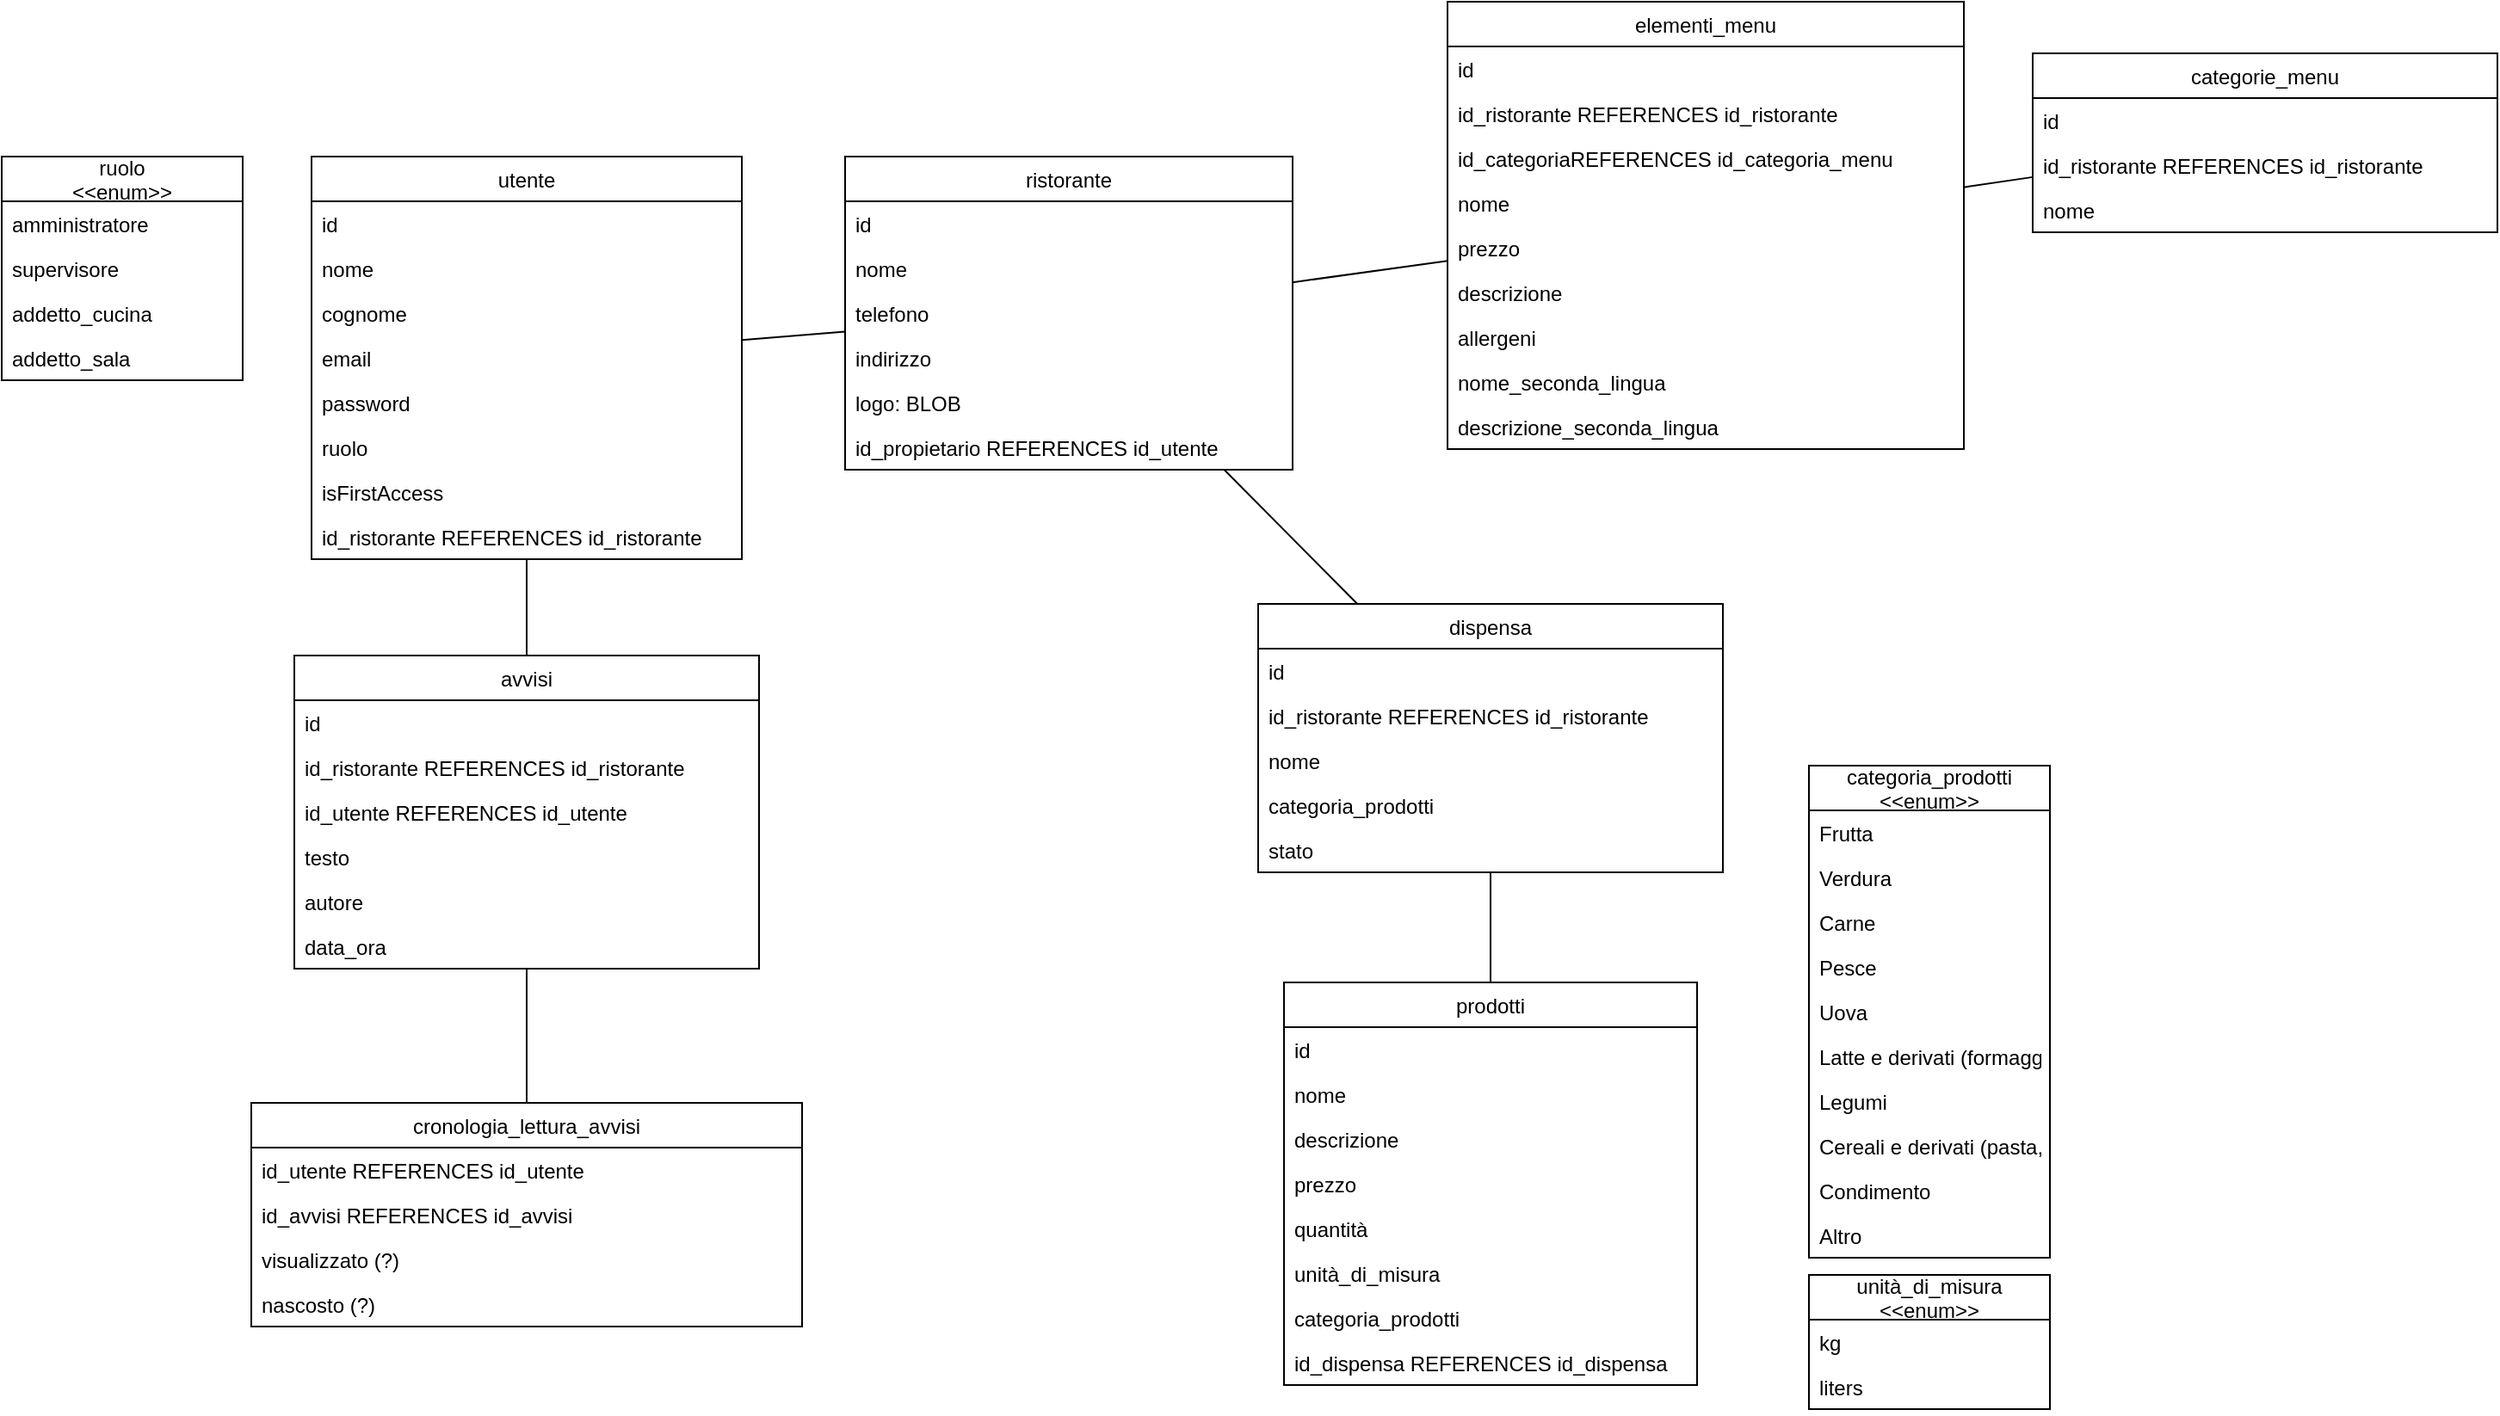 <mxfile version="20.7.4" type="device"><diagram id="71eCI_wmwsygPBQRfqSC" name="Pagina-1"><mxGraphModel dx="2406" dy="698" grid="1" gridSize="10" guides="1" tooltips="1" connect="1" arrows="1" fold="1" page="1" pageScale="1" pageWidth="827" pageHeight="1169" math="0" shadow="0"><root><mxCell id="0"/><mxCell id="1" parent="0"/><mxCell id="k9G4mQcu-bLGG6OCL1_0-2" value="utente" style="swimlane;fontStyle=0;childLayout=stackLayout;horizontal=1;startSize=26;fillColor=none;horizontalStack=0;resizeParent=1;resizeParentMax=0;resizeLast=0;collapsible=1;marginBottom=0;" parent="1" vertex="1"><mxGeometry x="140" y="100" width="250" height="234" as="geometry"/></mxCell><mxCell id="k9G4mQcu-bLGG6OCL1_0-3" value="id" style="text;strokeColor=none;fillColor=none;align=left;verticalAlign=top;spacingLeft=4;spacingRight=4;overflow=hidden;rotatable=0;points=[[0,0.5],[1,0.5]];portConstraint=eastwest;" parent="k9G4mQcu-bLGG6OCL1_0-2" vertex="1"><mxGeometry y="26" width="250" height="26" as="geometry"/></mxCell><mxCell id="lra-38c-Ay05fnKemxD7-85" value="nome" style="text;strokeColor=none;fillColor=none;align=left;verticalAlign=top;spacingLeft=4;spacingRight=4;overflow=hidden;rotatable=0;points=[[0,0.5],[1,0.5]];portConstraint=eastwest;" vertex="1" parent="k9G4mQcu-bLGG6OCL1_0-2"><mxGeometry y="52" width="250" height="26" as="geometry"/></mxCell><mxCell id="lra-38c-Ay05fnKemxD7-86" value="cognome" style="text;strokeColor=none;fillColor=none;align=left;verticalAlign=top;spacingLeft=4;spacingRight=4;overflow=hidden;rotatable=0;points=[[0,0.5],[1,0.5]];portConstraint=eastwest;" vertex="1" parent="k9G4mQcu-bLGG6OCL1_0-2"><mxGeometry y="78" width="250" height="26" as="geometry"/></mxCell><mxCell id="lra-38c-Ay05fnKemxD7-1" value="email" style="text;strokeColor=none;fillColor=none;align=left;verticalAlign=top;spacingLeft=4;spacingRight=4;overflow=hidden;rotatable=0;points=[[0,0.5],[1,0.5]];portConstraint=eastwest;" vertex="1" parent="k9G4mQcu-bLGG6OCL1_0-2"><mxGeometry y="104" width="250" height="26" as="geometry"/></mxCell><mxCell id="lra-38c-Ay05fnKemxD7-2" value="password" style="text;strokeColor=none;fillColor=none;align=left;verticalAlign=top;spacingLeft=4;spacingRight=4;overflow=hidden;rotatable=0;points=[[0,0.5],[1,0.5]];portConstraint=eastwest;" vertex="1" parent="k9G4mQcu-bLGG6OCL1_0-2"><mxGeometry y="130" width="250" height="26" as="geometry"/></mxCell><mxCell id="lra-38c-Ay05fnKemxD7-3" value="ruolo" style="text;strokeColor=none;fillColor=none;align=left;verticalAlign=top;spacingLeft=4;spacingRight=4;overflow=hidden;rotatable=0;points=[[0,0.5],[1,0.5]];portConstraint=eastwest;" vertex="1" parent="k9G4mQcu-bLGG6OCL1_0-2"><mxGeometry y="156" width="250" height="26" as="geometry"/></mxCell><mxCell id="lra-38c-Ay05fnKemxD7-87" value="isFirstAccess" style="text;strokeColor=none;fillColor=none;align=left;verticalAlign=top;spacingLeft=4;spacingRight=4;overflow=hidden;rotatable=0;points=[[0,0.5],[1,0.5]];portConstraint=eastwest;" vertex="1" parent="k9G4mQcu-bLGG6OCL1_0-2"><mxGeometry y="182" width="250" height="26" as="geometry"/></mxCell><mxCell id="lra-38c-Ay05fnKemxD7-91" value="id_ristorante REFERENCES id_ristorante" style="text;strokeColor=none;fillColor=none;align=left;verticalAlign=top;spacingLeft=4;spacingRight=4;overflow=hidden;rotatable=0;points=[[0,0.5],[1,0.5]];portConstraint=eastwest;" vertex="1" parent="k9G4mQcu-bLGG6OCL1_0-2"><mxGeometry y="208" width="250" height="26" as="geometry"/></mxCell><mxCell id="k9G4mQcu-bLGG6OCL1_0-6" value="ristorante" style="swimlane;fontStyle=0;childLayout=stackLayout;horizontal=1;startSize=26;fillColor=none;horizontalStack=0;resizeParent=1;resizeParentMax=0;resizeLast=0;collapsible=1;marginBottom=0;" parent="1" vertex="1"><mxGeometry x="450" y="100" width="260" height="182" as="geometry"/></mxCell><mxCell id="k9G4mQcu-bLGG6OCL1_0-7" value="id" style="text;strokeColor=none;fillColor=none;align=left;verticalAlign=top;spacingLeft=4;spacingRight=4;overflow=hidden;rotatable=0;points=[[0,0.5],[1,0.5]];portConstraint=eastwest;" parent="k9G4mQcu-bLGG6OCL1_0-6" vertex="1"><mxGeometry y="26" width="260" height="26" as="geometry"/></mxCell><mxCell id="lra-38c-Ay05fnKemxD7-7" value="nome" style="text;strokeColor=none;fillColor=none;align=left;verticalAlign=top;spacingLeft=4;spacingRight=4;overflow=hidden;rotatable=0;points=[[0,0.5],[1,0.5]];portConstraint=eastwest;" vertex="1" parent="k9G4mQcu-bLGG6OCL1_0-6"><mxGeometry y="52" width="260" height="26" as="geometry"/></mxCell><mxCell id="lra-38c-Ay05fnKemxD7-8" value="telefono" style="text;strokeColor=none;fillColor=none;align=left;verticalAlign=top;spacingLeft=4;spacingRight=4;overflow=hidden;rotatable=0;points=[[0,0.5],[1,0.5]];portConstraint=eastwest;" vertex="1" parent="k9G4mQcu-bLGG6OCL1_0-6"><mxGeometry y="78" width="260" height="26" as="geometry"/></mxCell><mxCell id="lra-38c-Ay05fnKemxD7-9" value="indirizzo" style="text;strokeColor=none;fillColor=none;align=left;verticalAlign=top;spacingLeft=4;spacingRight=4;overflow=hidden;rotatable=0;points=[[0,0.5],[1,0.5]];portConstraint=eastwest;" vertex="1" parent="k9G4mQcu-bLGG6OCL1_0-6"><mxGeometry y="104" width="260" height="26" as="geometry"/></mxCell><mxCell id="lra-38c-Ay05fnKemxD7-10" value="logo: BLOB" style="text;strokeColor=none;fillColor=none;align=left;verticalAlign=top;spacingLeft=4;spacingRight=4;overflow=hidden;rotatable=0;points=[[0,0.5],[1,0.5]];portConstraint=eastwest;" vertex="1" parent="k9G4mQcu-bLGG6OCL1_0-6"><mxGeometry y="130" width="260" height="26" as="geometry"/></mxCell><mxCell id="lra-38c-Ay05fnKemxD7-11" value="id_propietario REFERENCES id_utente" style="text;strokeColor=none;fillColor=none;align=left;verticalAlign=top;spacingLeft=4;spacingRight=4;overflow=hidden;rotatable=0;points=[[0,0.5],[1,0.5]];portConstraint=eastwest;" vertex="1" parent="k9G4mQcu-bLGG6OCL1_0-6"><mxGeometry y="156" width="260" height="26" as="geometry"/></mxCell><mxCell id="k9G4mQcu-bLGG6OCL1_0-10" value="categorie_menu" style="swimlane;fontStyle=0;childLayout=stackLayout;horizontal=1;startSize=26;fillColor=none;horizontalStack=0;resizeParent=1;resizeParentMax=0;resizeLast=0;collapsible=1;marginBottom=0;" parent="1" vertex="1"><mxGeometry x="1140" y="40" width="270" height="104" as="geometry"/></mxCell><mxCell id="k9G4mQcu-bLGG6OCL1_0-11" value="id" style="text;strokeColor=none;fillColor=none;align=left;verticalAlign=top;spacingLeft=4;spacingRight=4;overflow=hidden;rotatable=0;points=[[0,0.5],[1,0.5]];portConstraint=eastwest;" parent="k9G4mQcu-bLGG6OCL1_0-10" vertex="1"><mxGeometry y="26" width="270" height="26" as="geometry"/></mxCell><mxCell id="lra-38c-Ay05fnKemxD7-12" value="id_ristorante REFERENCES id_ristorante" style="text;strokeColor=none;fillColor=none;align=left;verticalAlign=top;spacingLeft=4;spacingRight=4;overflow=hidden;rotatable=0;points=[[0,0.5],[1,0.5]];portConstraint=eastwest;" vertex="1" parent="k9G4mQcu-bLGG6OCL1_0-10"><mxGeometry y="52" width="270" height="26" as="geometry"/></mxCell><mxCell id="lra-38c-Ay05fnKemxD7-13" value="nome" style="text;strokeColor=none;fillColor=none;align=left;verticalAlign=top;spacingLeft=4;spacingRight=4;overflow=hidden;rotatable=0;points=[[0,0.5],[1,0.5]];portConstraint=eastwest;" vertex="1" parent="k9G4mQcu-bLGG6OCL1_0-10"><mxGeometry y="78" width="270" height="26" as="geometry"/></mxCell><mxCell id="k9G4mQcu-bLGG6OCL1_0-22" value="elementi_menu" style="swimlane;fontStyle=0;childLayout=stackLayout;horizontal=1;startSize=26;fillColor=none;horizontalStack=0;resizeParent=1;resizeParentMax=0;resizeLast=0;collapsible=1;marginBottom=0;" parent="1" vertex="1"><mxGeometry x="800" y="10" width="300" height="260" as="geometry"/></mxCell><mxCell id="k9G4mQcu-bLGG6OCL1_0-23" value="id" style="text;strokeColor=none;fillColor=none;align=left;verticalAlign=top;spacingLeft=4;spacingRight=4;overflow=hidden;rotatable=0;points=[[0,0.5],[1,0.5]];portConstraint=eastwest;" parent="k9G4mQcu-bLGG6OCL1_0-22" vertex="1"><mxGeometry y="26" width="300" height="26" as="geometry"/></mxCell><mxCell id="lra-38c-Ay05fnKemxD7-14" value="id_ristorante REFERENCES id_ristorante" style="text;strokeColor=none;fillColor=none;align=left;verticalAlign=top;spacingLeft=4;spacingRight=4;overflow=hidden;rotatable=0;points=[[0,0.5],[1,0.5]];portConstraint=eastwest;" vertex="1" parent="k9G4mQcu-bLGG6OCL1_0-22"><mxGeometry y="52" width="300" height="26" as="geometry"/></mxCell><mxCell id="lra-38c-Ay05fnKemxD7-15" value="id_categoriaREFERENCES id_categoria_menu" style="text;strokeColor=none;fillColor=none;align=left;verticalAlign=top;spacingLeft=4;spacingRight=4;overflow=hidden;rotatable=0;points=[[0,0.5],[1,0.5]];portConstraint=eastwest;" vertex="1" parent="k9G4mQcu-bLGG6OCL1_0-22"><mxGeometry y="78" width="300" height="26" as="geometry"/></mxCell><mxCell id="lra-38c-Ay05fnKemxD7-16" value="nome" style="text;strokeColor=none;fillColor=none;align=left;verticalAlign=top;spacingLeft=4;spacingRight=4;overflow=hidden;rotatable=0;points=[[0,0.5],[1,0.5]];portConstraint=eastwest;" vertex="1" parent="k9G4mQcu-bLGG6OCL1_0-22"><mxGeometry y="104" width="300" height="26" as="geometry"/></mxCell><mxCell id="lra-38c-Ay05fnKemxD7-17" value="prezzo" style="text;strokeColor=none;fillColor=none;align=left;verticalAlign=top;spacingLeft=4;spacingRight=4;overflow=hidden;rotatable=0;points=[[0,0.5],[1,0.5]];portConstraint=eastwest;" vertex="1" parent="k9G4mQcu-bLGG6OCL1_0-22"><mxGeometry y="130" width="300" height="26" as="geometry"/></mxCell><mxCell id="lra-38c-Ay05fnKemxD7-18" value="descrizione" style="text;strokeColor=none;fillColor=none;align=left;verticalAlign=top;spacingLeft=4;spacingRight=4;overflow=hidden;rotatable=0;points=[[0,0.5],[1,0.5]];portConstraint=eastwest;" vertex="1" parent="k9G4mQcu-bLGG6OCL1_0-22"><mxGeometry y="156" width="300" height="26" as="geometry"/></mxCell><mxCell id="lra-38c-Ay05fnKemxD7-19" value="allergeni" style="text;strokeColor=none;fillColor=none;align=left;verticalAlign=top;spacingLeft=4;spacingRight=4;overflow=hidden;rotatable=0;points=[[0,0.5],[1,0.5]];portConstraint=eastwest;" vertex="1" parent="k9G4mQcu-bLGG6OCL1_0-22"><mxGeometry y="182" width="300" height="26" as="geometry"/></mxCell><mxCell id="lra-38c-Ay05fnKemxD7-20" value="nome_seconda_lingua" style="text;strokeColor=none;fillColor=none;align=left;verticalAlign=top;spacingLeft=4;spacingRight=4;overflow=hidden;rotatable=0;points=[[0,0.5],[1,0.5]];portConstraint=eastwest;" vertex="1" parent="k9G4mQcu-bLGG6OCL1_0-22"><mxGeometry y="208" width="300" height="26" as="geometry"/></mxCell><mxCell id="lra-38c-Ay05fnKemxD7-21" value="descrizione_seconda_lingua" style="text;strokeColor=none;fillColor=none;align=left;verticalAlign=top;spacingLeft=4;spacingRight=4;overflow=hidden;rotatable=0;points=[[0,0.5],[1,0.5]];portConstraint=eastwest;" vertex="1" parent="k9G4mQcu-bLGG6OCL1_0-22"><mxGeometry y="234" width="300" height="26" as="geometry"/></mxCell><mxCell id="k9G4mQcu-bLGG6OCL1_0-26" value="ruolo&#10;&lt;&lt;enum&gt;&gt;" style="swimlane;fontStyle=0;childLayout=stackLayout;horizontal=1;startSize=26;fillColor=none;horizontalStack=0;resizeParent=1;resizeParentMax=0;resizeLast=0;collapsible=1;marginBottom=0;" parent="1" vertex="1"><mxGeometry x="-40" y="100" width="140" height="130" as="geometry"/></mxCell><mxCell id="k9G4mQcu-bLGG6OCL1_0-27" value="amministratore" style="text;strokeColor=none;fillColor=none;align=left;verticalAlign=top;spacingLeft=4;spacingRight=4;overflow=hidden;rotatable=0;points=[[0,0.5],[1,0.5]];portConstraint=eastwest;" parent="k9G4mQcu-bLGG6OCL1_0-26" vertex="1"><mxGeometry y="26" width="140" height="26" as="geometry"/></mxCell><mxCell id="lra-38c-Ay05fnKemxD7-4" value="supervisore" style="text;strokeColor=none;fillColor=none;align=left;verticalAlign=top;spacingLeft=4;spacingRight=4;overflow=hidden;rotatable=0;points=[[0,0.5],[1,0.5]];portConstraint=eastwest;" vertex="1" parent="k9G4mQcu-bLGG6OCL1_0-26"><mxGeometry y="52" width="140" height="26" as="geometry"/></mxCell><mxCell id="lra-38c-Ay05fnKemxD7-5" value="addetto_cucina" style="text;strokeColor=none;fillColor=none;align=left;verticalAlign=top;spacingLeft=4;spacingRight=4;overflow=hidden;rotatable=0;points=[[0,0.5],[1,0.5]];portConstraint=eastwest;" vertex="1" parent="k9G4mQcu-bLGG6OCL1_0-26"><mxGeometry y="78" width="140" height="26" as="geometry"/></mxCell><mxCell id="lra-38c-Ay05fnKemxD7-6" value="addetto_sala" style="text;strokeColor=none;fillColor=none;align=left;verticalAlign=top;spacingLeft=4;spacingRight=4;overflow=hidden;rotatable=0;points=[[0,0.5],[1,0.5]];portConstraint=eastwest;" vertex="1" parent="k9G4mQcu-bLGG6OCL1_0-26"><mxGeometry y="104" width="140" height="26" as="geometry"/></mxCell><mxCell id="lra-38c-Ay05fnKemxD7-22" value="dispensa" style="swimlane;fontStyle=0;childLayout=stackLayout;horizontal=1;startSize=26;fillColor=none;horizontalStack=0;resizeParent=1;resizeParentMax=0;resizeLast=0;collapsible=1;marginBottom=0;" vertex="1" parent="1"><mxGeometry x="690" y="360" width="270" height="156" as="geometry"/></mxCell><mxCell id="lra-38c-Ay05fnKemxD7-23" value="id" style="text;strokeColor=none;fillColor=none;align=left;verticalAlign=top;spacingLeft=4;spacingRight=4;overflow=hidden;rotatable=0;points=[[0,0.5],[1,0.5]];portConstraint=eastwest;" vertex="1" parent="lra-38c-Ay05fnKemxD7-22"><mxGeometry y="26" width="270" height="26" as="geometry"/></mxCell><mxCell id="lra-38c-Ay05fnKemxD7-26" value="id_ristorante REFERENCES id_ristorante" style="text;strokeColor=none;fillColor=none;align=left;verticalAlign=top;spacingLeft=4;spacingRight=4;overflow=hidden;rotatable=0;points=[[0,0.5],[1,0.5]];portConstraint=eastwest;" vertex="1" parent="lra-38c-Ay05fnKemxD7-22"><mxGeometry y="52" width="270" height="26" as="geometry"/></mxCell><mxCell id="lra-38c-Ay05fnKemxD7-27" value="nome" style="text;strokeColor=none;fillColor=none;align=left;verticalAlign=top;spacingLeft=4;spacingRight=4;overflow=hidden;rotatable=0;points=[[0,0.5],[1,0.5]];portConstraint=eastwest;" vertex="1" parent="lra-38c-Ay05fnKemxD7-22"><mxGeometry y="78" width="270" height="26" as="geometry"/></mxCell><mxCell id="lra-38c-Ay05fnKemxD7-81" value="categoria_prodotti" style="text;strokeColor=none;fillColor=none;align=left;verticalAlign=top;spacingLeft=4;spacingRight=4;overflow=hidden;rotatable=0;points=[[0,0.5],[1,0.5]];portConstraint=eastwest;" vertex="1" parent="lra-38c-Ay05fnKemxD7-22"><mxGeometry y="104" width="270" height="26" as="geometry"/></mxCell><mxCell id="lra-38c-Ay05fnKemxD7-84" value="stato" style="text;strokeColor=none;fillColor=none;align=left;verticalAlign=top;spacingLeft=4;spacingRight=4;overflow=hidden;rotatable=0;points=[[0,0.5],[1,0.5]];portConstraint=eastwest;" vertex="1" parent="lra-38c-Ay05fnKemxD7-22"><mxGeometry y="130" width="270" height="26" as="geometry"/></mxCell><mxCell id="lra-38c-Ay05fnKemxD7-36" value="unità_di_misura&#10;&lt;&lt;enum&gt;&gt;" style="swimlane;fontStyle=0;childLayout=stackLayout;horizontal=1;startSize=26;fillColor=none;horizontalStack=0;resizeParent=1;resizeParentMax=0;resizeLast=0;collapsible=1;marginBottom=0;" vertex="1" parent="1"><mxGeometry x="1010" y="750" width="140" height="78" as="geometry"/></mxCell><mxCell id="lra-38c-Ay05fnKemxD7-37" value="kg" style="text;strokeColor=none;fillColor=none;align=left;verticalAlign=top;spacingLeft=4;spacingRight=4;overflow=hidden;rotatable=0;points=[[0,0.5],[1,0.5]];portConstraint=eastwest;" vertex="1" parent="lra-38c-Ay05fnKemxD7-36"><mxGeometry y="26" width="140" height="26" as="geometry"/></mxCell><mxCell id="lra-38c-Ay05fnKemxD7-40" value="liters" style="text;strokeColor=none;fillColor=none;align=left;verticalAlign=top;spacingLeft=4;spacingRight=4;overflow=hidden;rotatable=0;points=[[0,0.5],[1,0.5]];portConstraint=eastwest;" vertex="1" parent="lra-38c-Ay05fnKemxD7-36"><mxGeometry y="52" width="140" height="26" as="geometry"/></mxCell><mxCell id="lra-38c-Ay05fnKemxD7-41" value="avvisi" style="swimlane;fontStyle=0;childLayout=stackLayout;horizontal=1;startSize=26;fillColor=none;horizontalStack=0;resizeParent=1;resizeParentMax=0;resizeLast=0;collapsible=1;marginBottom=0;" vertex="1" parent="1"><mxGeometry x="130" y="390" width="270" height="182" as="geometry"/></mxCell><mxCell id="lra-38c-Ay05fnKemxD7-42" value="id" style="text;strokeColor=none;fillColor=none;align=left;verticalAlign=top;spacingLeft=4;spacingRight=4;overflow=hidden;rotatable=0;points=[[0,0.5],[1,0.5]];portConstraint=eastwest;" vertex="1" parent="lra-38c-Ay05fnKemxD7-41"><mxGeometry y="26" width="270" height="26" as="geometry"/></mxCell><mxCell id="lra-38c-Ay05fnKemxD7-45" value="id_ristorante REFERENCES id_ristorante" style="text;strokeColor=none;fillColor=none;align=left;verticalAlign=top;spacingLeft=4;spacingRight=4;overflow=hidden;rotatable=0;points=[[0,0.5],[1,0.5]];portConstraint=eastwest;" vertex="1" parent="lra-38c-Ay05fnKemxD7-41"><mxGeometry y="52" width="270" height="26" as="geometry"/></mxCell><mxCell id="lra-38c-Ay05fnKemxD7-92" value="id_utente REFERENCES id_utente " style="text;strokeColor=none;fillColor=none;align=left;verticalAlign=top;spacingLeft=4;spacingRight=4;overflow=hidden;rotatable=0;points=[[0,0.5],[1,0.5]];portConstraint=eastwest;" vertex="1" parent="lra-38c-Ay05fnKemxD7-41"><mxGeometry y="78" width="270" height="26" as="geometry"/></mxCell><mxCell id="lra-38c-Ay05fnKemxD7-46" value="testo" style="text;strokeColor=none;fillColor=none;align=left;verticalAlign=top;spacingLeft=4;spacingRight=4;overflow=hidden;rotatable=0;points=[[0,0.5],[1,0.5]];portConstraint=eastwest;" vertex="1" parent="lra-38c-Ay05fnKemxD7-41"><mxGeometry y="104" width="270" height="26" as="geometry"/></mxCell><mxCell id="lra-38c-Ay05fnKemxD7-88" value="autore" style="text;strokeColor=none;fillColor=none;align=left;verticalAlign=top;spacingLeft=4;spacingRight=4;overflow=hidden;rotatable=0;points=[[0,0.5],[1,0.5]];portConstraint=eastwest;" vertex="1" parent="lra-38c-Ay05fnKemxD7-41"><mxGeometry y="130" width="270" height="26" as="geometry"/></mxCell><mxCell id="lra-38c-Ay05fnKemxD7-93" value="data_ora" style="text;strokeColor=none;fillColor=none;align=left;verticalAlign=top;spacingLeft=4;spacingRight=4;overflow=hidden;rotatable=0;points=[[0,0.5],[1,0.5]];portConstraint=eastwest;" vertex="1" parent="lra-38c-Ay05fnKemxD7-41"><mxGeometry y="156" width="270" height="26" as="geometry"/></mxCell><mxCell id="lra-38c-Ay05fnKemxD7-48" value="cronologia_lettura_avvisi" style="swimlane;fontStyle=0;childLayout=stackLayout;horizontal=1;startSize=26;fillColor=none;horizontalStack=0;resizeParent=1;resizeParentMax=0;resizeLast=0;collapsible=1;marginBottom=0;" vertex="1" parent="1"><mxGeometry x="105" y="650" width="320" height="130" as="geometry"/></mxCell><mxCell id="lra-38c-Ay05fnKemxD7-49" value="id_utente REFERENCES id_utente" style="text;strokeColor=none;fillColor=none;align=left;verticalAlign=top;spacingLeft=4;spacingRight=4;overflow=hidden;rotatable=0;points=[[0,0.5],[1,0.5]];portConstraint=eastwest;" vertex="1" parent="lra-38c-Ay05fnKemxD7-48"><mxGeometry y="26" width="320" height="26" as="geometry"/></mxCell><mxCell id="lra-38c-Ay05fnKemxD7-52" value="id_avvisi REFERENCES id_avvisi" style="text;strokeColor=none;fillColor=none;align=left;verticalAlign=top;spacingLeft=4;spacingRight=4;overflow=hidden;rotatable=0;points=[[0,0.5],[1,0.5]];portConstraint=eastwest;" vertex="1" parent="lra-38c-Ay05fnKemxD7-48"><mxGeometry y="52" width="320" height="26" as="geometry"/></mxCell><mxCell id="lra-38c-Ay05fnKemxD7-53" value="visualizzato (?)" style="text;strokeColor=none;fillColor=none;align=left;verticalAlign=top;spacingLeft=4;spacingRight=4;overflow=hidden;rotatable=0;points=[[0,0.5],[1,0.5]];portConstraint=eastwest;" vertex="1" parent="lra-38c-Ay05fnKemxD7-48"><mxGeometry y="78" width="320" height="26" as="geometry"/></mxCell><mxCell id="lra-38c-Ay05fnKemxD7-94" value="nascosto (?)" style="text;strokeColor=none;fillColor=none;align=left;verticalAlign=top;spacingLeft=4;spacingRight=4;overflow=hidden;rotatable=0;points=[[0,0.5],[1,0.5]];portConstraint=eastwest;" vertex="1" parent="lra-38c-Ay05fnKemxD7-48"><mxGeometry y="104" width="320" height="26" as="geometry"/></mxCell><mxCell id="lra-38c-Ay05fnKemxD7-55" value="" style="endArrow=none;html=1;rounded=0;" edge="1" parent="1" source="k9G4mQcu-bLGG6OCL1_0-2" target="k9G4mQcu-bLGG6OCL1_0-6"><mxGeometry width="50" height="50" relative="1" as="geometry"><mxPoint x="380" y="460" as="sourcePoint"/><mxPoint x="430" y="410" as="targetPoint"/></mxGeometry></mxCell><mxCell id="lra-38c-Ay05fnKemxD7-57" value="" style="endArrow=none;html=1;rounded=0;" edge="1" parent="1" source="k9G4mQcu-bLGG6OCL1_0-22" target="k9G4mQcu-bLGG6OCL1_0-6"><mxGeometry width="50" height="50" relative="1" as="geometry"><mxPoint x="460" y="460" as="sourcePoint"/><mxPoint x="510" y="410" as="targetPoint"/></mxGeometry></mxCell><mxCell id="lra-38c-Ay05fnKemxD7-58" value="" style="endArrow=none;html=1;rounded=0;" edge="1" parent="1" source="k9G4mQcu-bLGG6OCL1_0-22" target="k9G4mQcu-bLGG6OCL1_0-10"><mxGeometry width="50" height="50" relative="1" as="geometry"><mxPoint x="720" y="162" as="sourcePoint"/><mxPoint x="770" y="112" as="targetPoint"/></mxGeometry></mxCell><mxCell id="lra-38c-Ay05fnKemxD7-59" value="" style="endArrow=none;html=1;rounded=0;" edge="1" parent="1" source="lra-38c-Ay05fnKemxD7-22" target="k9G4mQcu-bLGG6OCL1_0-6"><mxGeometry width="50" height="50" relative="1" as="geometry"><mxPoint x="540" y="460" as="sourcePoint"/><mxPoint x="590" y="410" as="targetPoint"/></mxGeometry></mxCell><mxCell id="lra-38c-Ay05fnKemxD7-60" value="" style="endArrow=none;html=1;rounded=0;" edge="1" parent="1" source="k9G4mQcu-bLGG6OCL1_0-2" target="lra-38c-Ay05fnKemxD7-41"><mxGeometry width="50" height="50" relative="1" as="geometry"><mxPoint x="260" y="660" as="sourcePoint"/><mxPoint x="310" y="610" as="targetPoint"/></mxGeometry></mxCell><mxCell id="lra-38c-Ay05fnKemxD7-61" value="" style="endArrow=none;html=1;rounded=0;" edge="1" parent="1" source="lra-38c-Ay05fnKemxD7-48" target="lra-38c-Ay05fnKemxD7-41"><mxGeometry width="50" height="50" relative="1" as="geometry"><mxPoint x="450" y="560" as="sourcePoint"/><mxPoint x="500" y="510" as="targetPoint"/></mxGeometry></mxCell><mxCell id="lra-38c-Ay05fnKemxD7-63" value="prodotti" style="swimlane;fontStyle=0;childLayout=stackLayout;horizontal=1;startSize=26;fillColor=none;horizontalStack=0;resizeParent=1;resizeParentMax=0;resizeLast=0;collapsible=1;marginBottom=0;" vertex="1" parent="1"><mxGeometry x="705" y="580" width="240" height="234" as="geometry"/></mxCell><mxCell id="lra-38c-Ay05fnKemxD7-64" value="id" style="text;strokeColor=none;fillColor=none;align=left;verticalAlign=top;spacingLeft=4;spacingRight=4;overflow=hidden;rotatable=0;points=[[0,0.5],[1,0.5]];portConstraint=eastwest;" vertex="1" parent="lra-38c-Ay05fnKemxD7-63"><mxGeometry y="26" width="240" height="26" as="geometry"/></mxCell><mxCell id="lra-38c-Ay05fnKemxD7-83" value="nome" style="text;strokeColor=none;fillColor=none;align=left;verticalAlign=top;spacingLeft=4;spacingRight=4;overflow=hidden;rotatable=0;points=[[0,0.5],[1,0.5]];portConstraint=eastwest;" vertex="1" parent="lra-38c-Ay05fnKemxD7-63"><mxGeometry y="52" width="240" height="26" as="geometry"/></mxCell><mxCell id="lra-38c-Ay05fnKemxD7-65" value="descrizione" style="text;strokeColor=none;fillColor=none;align=left;verticalAlign=top;spacingLeft=4;spacingRight=4;overflow=hidden;rotatable=0;points=[[0,0.5],[1,0.5]];portConstraint=eastwest;" vertex="1" parent="lra-38c-Ay05fnKemxD7-63"><mxGeometry y="78" width="240" height="26" as="geometry"/></mxCell><mxCell id="lra-38c-Ay05fnKemxD7-67" value="prezzo" style="text;strokeColor=none;fillColor=none;align=left;verticalAlign=top;spacingLeft=4;spacingRight=4;overflow=hidden;rotatable=0;points=[[0,0.5],[1,0.5]];portConstraint=eastwest;" vertex="1" parent="lra-38c-Ay05fnKemxD7-63"><mxGeometry y="104" width="240" height="26" as="geometry"/></mxCell><mxCell id="lra-38c-Ay05fnKemxD7-66" value="quantità" style="text;strokeColor=none;fillColor=none;align=left;verticalAlign=top;spacingLeft=4;spacingRight=4;overflow=hidden;rotatable=0;points=[[0,0.5],[1,0.5]];portConstraint=eastwest;" vertex="1" parent="lra-38c-Ay05fnKemxD7-63"><mxGeometry y="130" width="240" height="26" as="geometry"/></mxCell><mxCell id="lra-38c-Ay05fnKemxD7-31" value="unità_di_misura" style="text;strokeColor=none;fillColor=none;align=left;verticalAlign=top;spacingLeft=4;spacingRight=4;overflow=hidden;rotatable=0;points=[[0,0.5],[1,0.5]];portConstraint=eastwest;" vertex="1" parent="lra-38c-Ay05fnKemxD7-63"><mxGeometry y="156" width="240" height="26" as="geometry"/></mxCell><mxCell id="lra-38c-Ay05fnKemxD7-68" value="categoria_prodotti" style="text;strokeColor=none;fillColor=none;align=left;verticalAlign=top;spacingLeft=4;spacingRight=4;overflow=hidden;rotatable=0;points=[[0,0.5],[1,0.5]];portConstraint=eastwest;" vertex="1" parent="lra-38c-Ay05fnKemxD7-63"><mxGeometry y="182" width="240" height="26" as="geometry"/></mxCell><mxCell id="lra-38c-Ay05fnKemxD7-69" value="id_dispensa REFERENCES id_dispensa" style="text;strokeColor=none;fillColor=none;align=left;verticalAlign=top;spacingLeft=4;spacingRight=4;overflow=hidden;rotatable=0;points=[[0,0.5],[1,0.5]];portConstraint=eastwest;" vertex="1" parent="lra-38c-Ay05fnKemxD7-63"><mxGeometry y="208" width="240" height="26" as="geometry"/></mxCell><mxCell id="lra-38c-Ay05fnKemxD7-70" value="categoria_prodotti&#10;&lt;&lt;enum&gt;&gt;" style="swimlane;fontStyle=0;childLayout=stackLayout;horizontal=1;startSize=26;fillColor=none;horizontalStack=0;resizeParent=1;resizeParentMax=0;resizeLast=0;collapsible=1;marginBottom=0;" vertex="1" parent="1"><mxGeometry x="1010" y="454" width="140" height="286" as="geometry"/></mxCell><mxCell id="lra-38c-Ay05fnKemxD7-71" value="Frutta" style="text;strokeColor=none;fillColor=none;align=left;verticalAlign=top;spacingLeft=4;spacingRight=4;overflow=hidden;rotatable=0;points=[[0,0.5],[1,0.5]];portConstraint=eastwest;" vertex="1" parent="lra-38c-Ay05fnKemxD7-70"><mxGeometry y="26" width="140" height="26" as="geometry"/></mxCell><mxCell id="lra-38c-Ay05fnKemxD7-72" value="Verdura" style="text;strokeColor=none;fillColor=none;align=left;verticalAlign=top;spacingLeft=4;spacingRight=4;overflow=hidden;rotatable=0;points=[[0,0.5],[1,0.5]];portConstraint=eastwest;" vertex="1" parent="lra-38c-Ay05fnKemxD7-70"><mxGeometry y="52" width="140" height="26" as="geometry"/></mxCell><mxCell id="lra-38c-Ay05fnKemxD7-73" value="Carne" style="text;strokeColor=none;fillColor=none;align=left;verticalAlign=top;spacingLeft=4;spacingRight=4;overflow=hidden;rotatable=0;points=[[0,0.5],[1,0.5]];portConstraint=eastwest;" vertex="1" parent="lra-38c-Ay05fnKemxD7-70"><mxGeometry y="78" width="140" height="26" as="geometry"/></mxCell><mxCell id="lra-38c-Ay05fnKemxD7-74" value="Pesce" style="text;strokeColor=none;fillColor=none;align=left;verticalAlign=top;spacingLeft=4;spacingRight=4;overflow=hidden;rotatable=0;points=[[0,0.5],[1,0.5]];portConstraint=eastwest;" vertex="1" parent="lra-38c-Ay05fnKemxD7-70"><mxGeometry y="104" width="140" height="26" as="geometry"/></mxCell><mxCell id="lra-38c-Ay05fnKemxD7-75" value="Uova" style="text;strokeColor=none;fillColor=none;align=left;verticalAlign=top;spacingLeft=4;spacingRight=4;overflow=hidden;rotatable=0;points=[[0,0.5],[1,0.5]];portConstraint=eastwest;" vertex="1" parent="lra-38c-Ay05fnKemxD7-70"><mxGeometry y="130" width="140" height="26" as="geometry"/></mxCell><mxCell id="lra-38c-Ay05fnKemxD7-76" value="Latte e derivati (formaggi)" style="text;strokeColor=none;fillColor=none;align=left;verticalAlign=top;spacingLeft=4;spacingRight=4;overflow=hidden;rotatable=0;points=[[0,0.5],[1,0.5]];portConstraint=eastwest;" vertex="1" parent="lra-38c-Ay05fnKemxD7-70"><mxGeometry y="156" width="140" height="26" as="geometry"/></mxCell><mxCell id="lra-38c-Ay05fnKemxD7-77" value="Legumi" style="text;strokeColor=none;fillColor=none;align=left;verticalAlign=top;spacingLeft=4;spacingRight=4;overflow=hidden;rotatable=0;points=[[0,0.5],[1,0.5]];portConstraint=eastwest;" vertex="1" parent="lra-38c-Ay05fnKemxD7-70"><mxGeometry y="182" width="140" height="26" as="geometry"/></mxCell><mxCell id="lra-38c-Ay05fnKemxD7-78" value="Cereali e derivati (pasta, pane)" style="text;strokeColor=none;fillColor=none;align=left;verticalAlign=top;spacingLeft=4;spacingRight=4;overflow=hidden;rotatable=0;points=[[0,0.5],[1,0.5]];portConstraint=eastwest;" vertex="1" parent="lra-38c-Ay05fnKemxD7-70"><mxGeometry y="208" width="140" height="26" as="geometry"/></mxCell><mxCell id="lra-38c-Ay05fnKemxD7-79" value="Condimento" style="text;strokeColor=none;fillColor=none;align=left;verticalAlign=top;spacingLeft=4;spacingRight=4;overflow=hidden;rotatable=0;points=[[0,0.5],[1,0.5]];portConstraint=eastwest;" vertex="1" parent="lra-38c-Ay05fnKemxD7-70"><mxGeometry y="234" width="140" height="26" as="geometry"/></mxCell><mxCell id="lra-38c-Ay05fnKemxD7-80" value="Altro" style="text;strokeColor=none;fillColor=none;align=left;verticalAlign=top;spacingLeft=4;spacingRight=4;overflow=hidden;rotatable=0;points=[[0,0.5],[1,0.5]];portConstraint=eastwest;" vertex="1" parent="lra-38c-Ay05fnKemxD7-70"><mxGeometry y="260" width="140" height="26" as="geometry"/></mxCell><mxCell id="lra-38c-Ay05fnKemxD7-82" value="" style="endArrow=none;html=1;rounded=0;" edge="1" parent="1" source="lra-38c-Ay05fnKemxD7-63" target="lra-38c-Ay05fnKemxD7-22"><mxGeometry width="50" height="50" relative="1" as="geometry"><mxPoint x="1060" y="610" as="sourcePoint"/><mxPoint x="1110" y="560" as="targetPoint"/></mxGeometry></mxCell></root></mxGraphModel></diagram></mxfile>